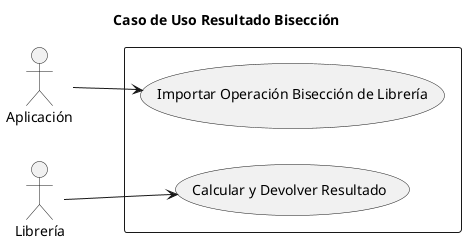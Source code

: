 @startuml

title Caso de Uso Resultado Bisección

left to right direction

actor Aplicación as aplication
actor Librería as library

rectangle  {
    usecase "Importar Operación Bisección de Librería" as importar
    usecase "Calcular y Devolver Resultado" as calcular

}

aplication --> importar: ""
library --> calcular: ""

@enduml
